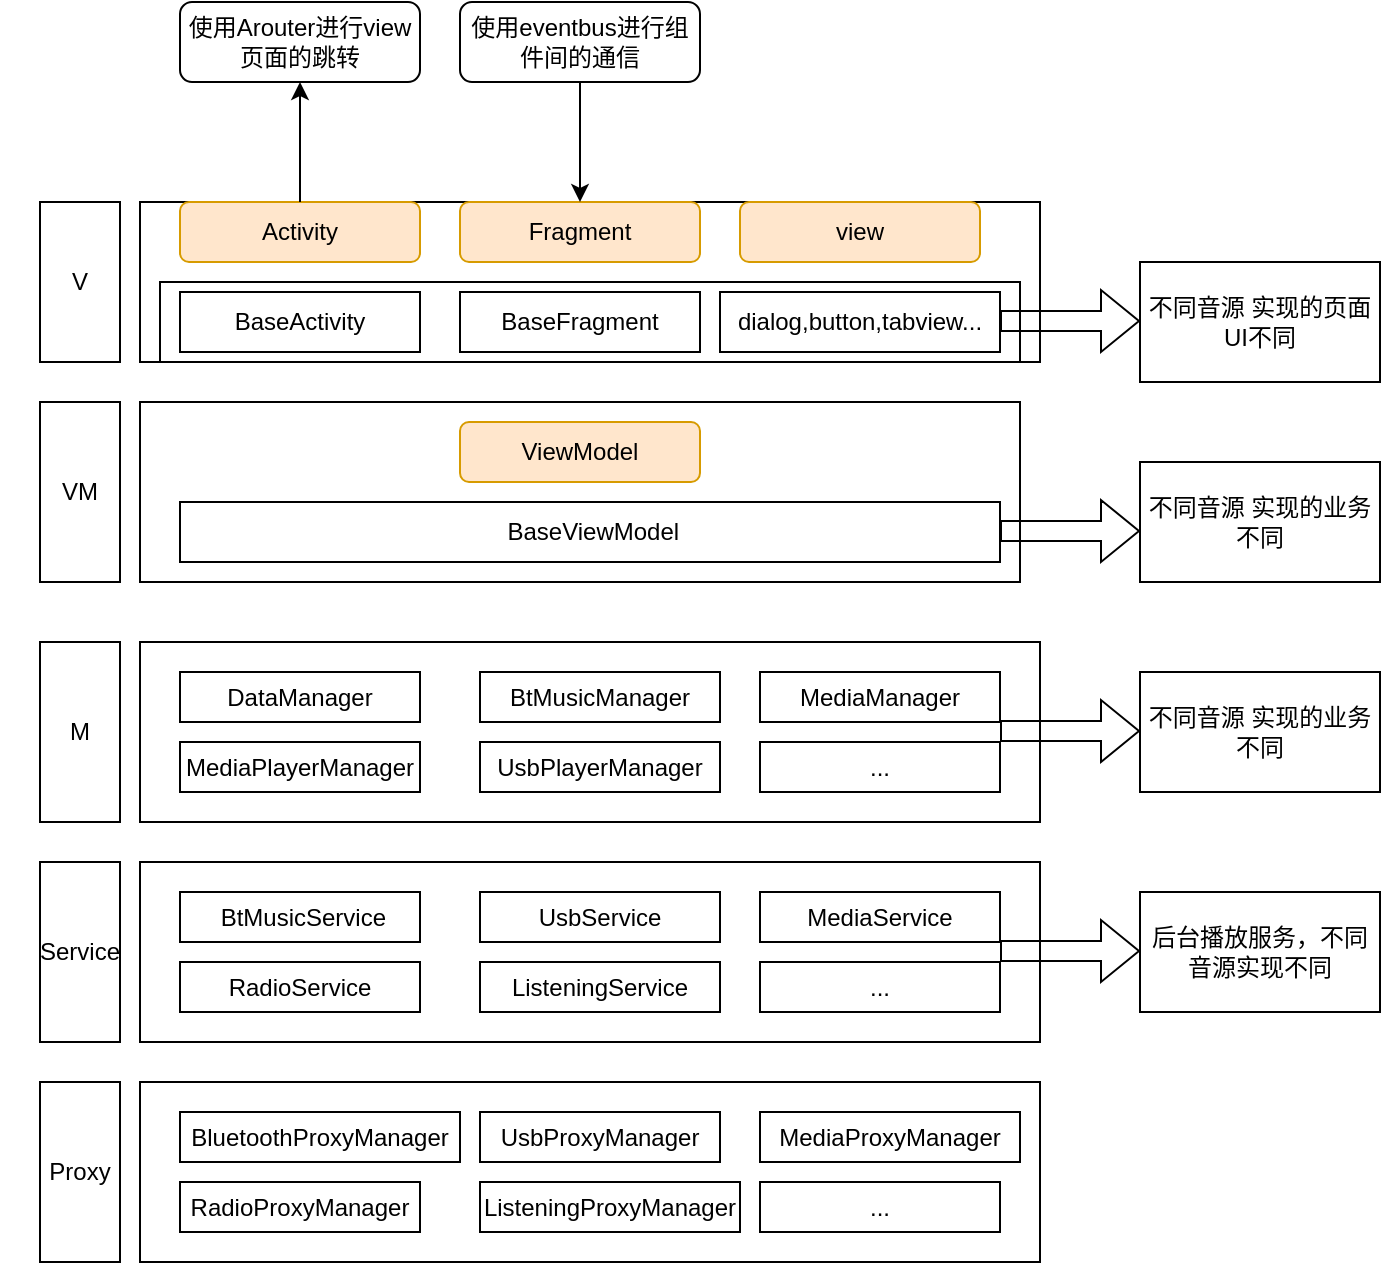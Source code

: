 <mxfile version="26.1.0" pages="3">
  <diagram name="第 1 页" id="N93IsJF5Zmy2jW_utWdf">
    <mxGraphModel dx="794" dy="420" grid="1" gridSize="10" guides="1" tooltips="1" connect="1" arrows="1" fold="1" page="1" pageScale="1" pageWidth="827" pageHeight="1169" math="0" shadow="0">
      <root>
        <mxCell id="0" />
        <mxCell id="1" parent="0" />
        <mxCell id="ej64gbkuY5s0vnHcPtwu-2" value="" style="rounded=0;whiteSpace=wrap;html=1;strokeColor=none;" parent="1" vertex="1">
          <mxGeometry x="290" y="250" width="520" height="330" as="geometry" />
        </mxCell>
        <mxCell id="ej64gbkuY5s0vnHcPtwu-5" value="V" style="rounded=0;whiteSpace=wrap;html=1;" parent="1" vertex="1">
          <mxGeometry x="310" y="260" width="40" height="80" as="geometry" />
        </mxCell>
        <mxCell id="ej64gbkuY5s0vnHcPtwu-6" value="VM" style="rounded=0;whiteSpace=wrap;html=1;" parent="1" vertex="1">
          <mxGeometry x="310" y="360" width="40" height="90" as="geometry" />
        </mxCell>
        <mxCell id="ej64gbkuY5s0vnHcPtwu-7" value="" style="rounded=0;whiteSpace=wrap;html=1;" parent="1" vertex="1">
          <mxGeometry x="360" y="260" width="450" height="80" as="geometry" />
        </mxCell>
        <mxCell id="ej64gbkuY5s0vnHcPtwu-8" value="Activity" style="rounded=1;whiteSpace=wrap;html=1;fillColor=#ffe6cc;strokeColor=#d79b00;" parent="1" vertex="1">
          <mxGeometry x="380" y="260" width="120" height="30" as="geometry" />
        </mxCell>
        <mxCell id="ej64gbkuY5s0vnHcPtwu-10" value="Fragment" style="rounded=1;whiteSpace=wrap;html=1;fillColor=#ffe6cc;strokeColor=#d79b00;" parent="1" vertex="1">
          <mxGeometry x="520" y="260" width="120" height="30" as="geometry" />
        </mxCell>
        <mxCell id="ej64gbkuY5s0vnHcPtwu-11" value="view" style="rounded=1;whiteSpace=wrap;html=1;fillColor=#ffe6cc;strokeColor=#d79b00;" parent="1" vertex="1">
          <mxGeometry x="660" y="260" width="120" height="30" as="geometry" />
        </mxCell>
        <mxCell id="ej64gbkuY5s0vnHcPtwu-12" value="" style="rounded=0;whiteSpace=wrap;html=1;" parent="1" vertex="1">
          <mxGeometry x="370" y="300" width="430" height="40" as="geometry" />
        </mxCell>
        <mxCell id="ej64gbkuY5s0vnHcPtwu-13" value="BaseActivity" style="rounded=0;whiteSpace=wrap;html=1;" parent="1" vertex="1">
          <mxGeometry x="380" y="305" width="120" height="30" as="geometry" />
        </mxCell>
        <mxCell id="ej64gbkuY5s0vnHcPtwu-15" value="BaseFragment" style="rounded=0;whiteSpace=wrap;html=1;" parent="1" vertex="1">
          <mxGeometry x="520" y="305" width="120" height="30" as="geometry" />
        </mxCell>
        <mxCell id="ej64gbkuY5s0vnHcPtwu-16" value="dialog,button,tabview..." style="rounded=0;whiteSpace=wrap;html=1;" parent="1" vertex="1">
          <mxGeometry x="650" y="305" width="140" height="30" as="geometry" />
        </mxCell>
        <mxCell id="ej64gbkuY5s0vnHcPtwu-18" value="" style="shape=flexArrow;endArrow=classic;html=1;rounded=0;" parent="1" edge="1">
          <mxGeometry width="50" height="50" relative="1" as="geometry">
            <mxPoint x="790" y="319.5" as="sourcePoint" />
            <mxPoint x="860" y="319.5" as="targetPoint" />
          </mxGeometry>
        </mxCell>
        <mxCell id="ej64gbkuY5s0vnHcPtwu-19" value="不同音源 实现的页面UI不同" style="rounded=0;whiteSpace=wrap;html=1;" parent="1" vertex="1">
          <mxGeometry x="860" y="290" width="120" height="60" as="geometry" />
        </mxCell>
        <mxCell id="ej64gbkuY5s0vnHcPtwu-20" value="" style="rounded=1;whiteSpace=wrap;html=1;" parent="1" vertex="1">
          <mxGeometry x="370" y="370" width="400" height="40" as="geometry" />
        </mxCell>
        <mxCell id="ej64gbkuY5s0vnHcPtwu-21" value="" style="rounded=0;whiteSpace=wrap;html=1;" parent="1" vertex="1">
          <mxGeometry x="360" y="360" width="440" height="90" as="geometry" />
        </mxCell>
        <mxCell id="ej64gbkuY5s0vnHcPtwu-22" value="ViewModel" style="rounded=1;whiteSpace=wrap;html=1;fillColor=#ffe6cc;strokeColor=#d79b00;" parent="1" vertex="1">
          <mxGeometry x="520" y="370" width="120" height="30" as="geometry" />
        </mxCell>
        <mxCell id="ej64gbkuY5s0vnHcPtwu-23" value="&amp;nbsp;BaseViewModel" style="rounded=0;whiteSpace=wrap;html=1;" parent="1" vertex="1">
          <mxGeometry x="380" y="410" width="410" height="30" as="geometry" />
        </mxCell>
        <mxCell id="ej64gbkuY5s0vnHcPtwu-24" value="" style="shape=flexArrow;endArrow=classic;html=1;rounded=0;" parent="1" edge="1">
          <mxGeometry width="50" height="50" relative="1" as="geometry">
            <mxPoint x="790" y="424.5" as="sourcePoint" />
            <mxPoint x="860" y="424.5" as="targetPoint" />
          </mxGeometry>
        </mxCell>
        <mxCell id="ej64gbkuY5s0vnHcPtwu-25" value="不同音源 实现的业务不同" style="rounded=0;whiteSpace=wrap;html=1;" parent="1" vertex="1">
          <mxGeometry x="860" y="390" width="120" height="60" as="geometry" />
        </mxCell>
        <mxCell id="ej64gbkuY5s0vnHcPtwu-26" value="M" style="rounded=0;whiteSpace=wrap;html=1;" parent="1" vertex="1">
          <mxGeometry x="310" y="480" width="40" height="90" as="geometry" />
        </mxCell>
        <mxCell id="ej64gbkuY5s0vnHcPtwu-27" value="" style="rounded=0;whiteSpace=wrap;html=1;" parent="1" vertex="1">
          <mxGeometry x="360" y="480" width="450" height="90" as="geometry" />
        </mxCell>
        <mxCell id="ej64gbkuY5s0vnHcPtwu-28" value="DataManager" style="rounded=0;whiteSpace=wrap;html=1;" parent="1" vertex="1">
          <mxGeometry x="380" y="495" width="120" height="25" as="geometry" />
        </mxCell>
        <mxCell id="ej64gbkuY5s0vnHcPtwu-29" value="BtMusicManager" style="rounded=0;whiteSpace=wrap;html=1;" parent="1" vertex="1">
          <mxGeometry x="530" y="495" width="120" height="25" as="geometry" />
        </mxCell>
        <mxCell id="ej64gbkuY5s0vnHcPtwu-30" value="MediaManager" style="rounded=0;whiteSpace=wrap;html=1;" parent="1" vertex="1">
          <mxGeometry x="670" y="495" width="120" height="25" as="geometry" />
        </mxCell>
        <mxCell id="ej64gbkuY5s0vnHcPtwu-31" value="MediaPlayerManager" style="rounded=0;whiteSpace=wrap;html=1;" parent="1" vertex="1">
          <mxGeometry x="380" y="530" width="120" height="25" as="geometry" />
        </mxCell>
        <mxCell id="ej64gbkuY5s0vnHcPtwu-32" value="UsbPlayerManager" style="rounded=0;whiteSpace=wrap;html=1;" parent="1" vertex="1">
          <mxGeometry x="530" y="530" width="120" height="25" as="geometry" />
        </mxCell>
        <mxCell id="ej64gbkuY5s0vnHcPtwu-33" value="..." style="rounded=0;whiteSpace=wrap;html=1;" parent="1" vertex="1">
          <mxGeometry x="670" y="530" width="120" height="25" as="geometry" />
        </mxCell>
        <mxCell id="ej64gbkuY5s0vnHcPtwu-34" value="" style="shape=flexArrow;endArrow=classic;html=1;rounded=0;" parent="1" edge="1">
          <mxGeometry width="50" height="50" relative="1" as="geometry">
            <mxPoint x="790" y="524.5" as="sourcePoint" />
            <mxPoint x="860" y="524.5" as="targetPoint" />
          </mxGeometry>
        </mxCell>
        <mxCell id="ej64gbkuY5s0vnHcPtwu-36" value="不同音源 实现的业务不同" style="rounded=0;whiteSpace=wrap;html=1;" parent="1" vertex="1">
          <mxGeometry x="860" y="495" width="120" height="60" as="geometry" />
        </mxCell>
        <mxCell id="ej64gbkuY5s0vnHcPtwu-45" value="使用Arouter进行view页面的跳转" style="rounded=1;whiteSpace=wrap;html=1;" parent="1" vertex="1">
          <mxGeometry x="380" y="160" width="120" height="40" as="geometry" />
        </mxCell>
        <mxCell id="ej64gbkuY5s0vnHcPtwu-49" value="" style="endArrow=classic;html=1;rounded=0;" parent="1" source="ej64gbkuY5s0vnHcPtwu-8" edge="1">
          <mxGeometry width="50" height="50" relative="1" as="geometry">
            <mxPoint x="390" y="250" as="sourcePoint" />
            <mxPoint x="440" y="200" as="targetPoint" />
          </mxGeometry>
        </mxCell>
        <mxCell id="ej64gbkuY5s0vnHcPtwu-53" style="edgeStyle=orthogonalEdgeStyle;rounded=0;orthogonalLoop=1;jettySize=auto;html=1;" parent="1" source="ej64gbkuY5s0vnHcPtwu-51" target="ej64gbkuY5s0vnHcPtwu-10" edge="1">
          <mxGeometry relative="1" as="geometry" />
        </mxCell>
        <mxCell id="ej64gbkuY5s0vnHcPtwu-51" value="使用eventbus进行组件间的通信" style="rounded=1;whiteSpace=wrap;html=1;" parent="1" vertex="1">
          <mxGeometry x="520" y="160" width="120" height="40" as="geometry" />
        </mxCell>
        <mxCell id="dNu1YAPkmJO99sG7hc1J-1" value="Service" style="rounded=0;whiteSpace=wrap;html=1;" vertex="1" parent="1">
          <mxGeometry x="310" y="590" width="40" height="90" as="geometry" />
        </mxCell>
        <mxCell id="dNu1YAPkmJO99sG7hc1J-3" value="Proxy" style="rounded=0;whiteSpace=wrap;html=1;" vertex="1" parent="1">
          <mxGeometry x="310" y="700" width="40" height="90" as="geometry" />
        </mxCell>
        <mxCell id="dNu1YAPkmJO99sG7hc1J-6" value="" style="rounded=0;whiteSpace=wrap;html=1;" vertex="1" parent="1">
          <mxGeometry x="360" y="590" width="450" height="90" as="geometry" />
        </mxCell>
        <mxCell id="dNu1YAPkmJO99sG7hc1J-7" value="&amp;nbsp;BtMusicService" style="rounded=0;whiteSpace=wrap;html=1;" vertex="1" parent="1">
          <mxGeometry x="380" y="605" width="120" height="25" as="geometry" />
        </mxCell>
        <mxCell id="dNu1YAPkmJO99sG7hc1J-8" value="UsbService" style="rounded=0;whiteSpace=wrap;html=1;" vertex="1" parent="1">
          <mxGeometry x="530" y="605" width="120" height="25" as="geometry" />
        </mxCell>
        <mxCell id="dNu1YAPkmJO99sG7hc1J-9" value="MediaService" style="rounded=0;whiteSpace=wrap;html=1;" vertex="1" parent="1">
          <mxGeometry x="670" y="605" width="120" height="25" as="geometry" />
        </mxCell>
        <mxCell id="dNu1YAPkmJO99sG7hc1J-10" value="RadioService" style="rounded=0;whiteSpace=wrap;html=1;" vertex="1" parent="1">
          <mxGeometry x="380" y="640" width="120" height="25" as="geometry" />
        </mxCell>
        <mxCell id="dNu1YAPkmJO99sG7hc1J-11" value="ListeningService" style="rounded=0;whiteSpace=wrap;html=1;" vertex="1" parent="1">
          <mxGeometry x="530" y="640" width="120" height="25" as="geometry" />
        </mxCell>
        <mxCell id="dNu1YAPkmJO99sG7hc1J-12" value="..." style="rounded=0;whiteSpace=wrap;html=1;" vertex="1" parent="1">
          <mxGeometry x="670" y="640" width="120" height="25" as="geometry" />
        </mxCell>
        <mxCell id="dNu1YAPkmJO99sG7hc1J-14" value="" style="rounded=0;whiteSpace=wrap;html=1;" vertex="1" parent="1">
          <mxGeometry x="360" y="700" width="450" height="90" as="geometry" />
        </mxCell>
        <mxCell id="dNu1YAPkmJO99sG7hc1J-15" value="BluetoothProxyManager" style="rounded=0;whiteSpace=wrap;html=1;" vertex="1" parent="1">
          <mxGeometry x="380" y="715" width="140" height="25" as="geometry" />
        </mxCell>
        <mxCell id="dNu1YAPkmJO99sG7hc1J-16" value="UsbProxyManager" style="rounded=0;whiteSpace=wrap;html=1;" vertex="1" parent="1">
          <mxGeometry x="530" y="715" width="120" height="25" as="geometry" />
        </mxCell>
        <mxCell id="dNu1YAPkmJO99sG7hc1J-17" value="MediaProxyManager" style="rounded=0;whiteSpace=wrap;html=1;" vertex="1" parent="1">
          <mxGeometry x="670" y="715" width="130" height="25" as="geometry" />
        </mxCell>
        <mxCell id="dNu1YAPkmJO99sG7hc1J-18" value="RadioProxyManager" style="rounded=0;whiteSpace=wrap;html=1;" vertex="1" parent="1">
          <mxGeometry x="380" y="750" width="120" height="25" as="geometry" />
        </mxCell>
        <mxCell id="dNu1YAPkmJO99sG7hc1J-19" value="ListeningProxyManager" style="rounded=0;whiteSpace=wrap;html=1;" vertex="1" parent="1">
          <mxGeometry x="530" y="750" width="130" height="25" as="geometry" />
        </mxCell>
        <mxCell id="dNu1YAPkmJO99sG7hc1J-20" value="..." style="rounded=0;whiteSpace=wrap;html=1;" vertex="1" parent="1">
          <mxGeometry x="670" y="750" width="120" height="25" as="geometry" />
        </mxCell>
        <mxCell id="dNu1YAPkmJO99sG7hc1J-21" value="" style="shape=flexArrow;endArrow=classic;html=1;rounded=0;" edge="1" parent="1">
          <mxGeometry width="50" height="50" relative="1" as="geometry">
            <mxPoint x="790" y="634.5" as="sourcePoint" />
            <mxPoint x="860" y="634.5" as="targetPoint" />
          </mxGeometry>
        </mxCell>
        <mxCell id="dNu1YAPkmJO99sG7hc1J-22" value="后台播放服务，不同音源实现不同" style="rounded=0;whiteSpace=wrap;html=1;" vertex="1" parent="1">
          <mxGeometry x="860" y="605" width="120" height="60" as="geometry" />
        </mxCell>
      </root>
    </mxGraphModel>
  </diagram>
  <diagram id="IKENzn_-OUZwP4nBiXU3" name="蓝牙音乐">
    <mxGraphModel dx="1621" dy="420" grid="1" gridSize="10" guides="1" tooltips="1" connect="1" arrows="1" fold="1" page="1" pageScale="1" pageWidth="827" pageHeight="1169" math="0" shadow="0">
      <root>
        <mxCell id="0" />
        <mxCell id="1" parent="0" />
        <mxCell id="OybrJO6xA4vzyo7Bxohj-1" value="BluetoothPlayerFragment" style="shape=umlLifeline;perimeter=lifelinePerimeter;whiteSpace=wrap;html=1;container=1;dropTarget=0;collapsible=0;recursiveResize=0;outlineConnect=0;portConstraint=eastwest;newEdgeStyle={&quot;curved&quot;:0,&quot;rounded&quot;:0};labelBackgroundColor=none;fillColor=#F2CC8F;strokeColor=#E07A5F;fontColor=#393C56;" vertex="1" parent="1">
          <mxGeometry x="-290" y="150" width="150" height="1110" as="geometry" />
        </mxCell>
        <mxCell id="OybrJO6xA4vzyo7Bxohj-2" value="BluetoothPlayerViewModel" style="shape=umlLifeline;perimeter=lifelinePerimeter;whiteSpace=wrap;html=1;container=1;dropTarget=0;collapsible=0;recursiveResize=0;outlineConnect=0;portConstraint=eastwest;newEdgeStyle={&quot;curved&quot;:0,&quot;rounded&quot;:0};labelBackgroundColor=none;fillColor=#F2CC8F;strokeColor=#E07A5F;fontColor=#393C56;" vertex="1" parent="1">
          <mxGeometry x="-60" y="150" width="150" height="1110" as="geometry" />
        </mxCell>
        <mxCell id="OybrJO6xA4vzyo7Bxohj-4" value="BtMusicHelper" style="shape=umlLifeline;perimeter=lifelinePerimeter;whiteSpace=wrap;html=1;container=1;dropTarget=0;collapsible=0;recursiveResize=0;outlineConnect=0;portConstraint=eastwest;newEdgeStyle={&quot;curved&quot;:0,&quot;rounded&quot;:0};labelBackgroundColor=none;fillColor=#F2CC8F;strokeColor=#E07A5F;fontColor=#393C56;" vertex="1" parent="1">
          <mxGeometry x="650" y="150" width="150" height="1100" as="geometry" />
        </mxCell>
        <mxCell id="OybrJO6xA4vzyo7Bxohj-5" value="BlueToothService" style="shape=umlLifeline;perimeter=lifelinePerimeter;whiteSpace=wrap;html=1;container=1;dropTarget=0;collapsible=0;recursiveResize=0;outlineConnect=0;portConstraint=eastwest;newEdgeStyle={&quot;curved&quot;:0,&quot;rounded&quot;:0};labelBackgroundColor=none;fillColor=#F2CC8F;strokeColor=#E07A5F;fontColor=#393C56;" vertex="1" parent="1">
          <mxGeometry x="920" y="150" width="150" height="1100" as="geometry" />
        </mxCell>
        <mxCell id="kdBa5IftCGlORqTTI2eZ-11" style="edgeStyle=orthogonalEdgeStyle;rounded=0;orthogonalLoop=1;jettySize=auto;html=1;strokeColor=#E07A5F;fontColor=#393C56;fillColor=#F2CC8F;" edge="1" parent="1" source="kdBa5IftCGlORqTTI2eZ-1" target="OybrJO6xA4vzyo7Bxohj-5">
          <mxGeometry relative="1" as="geometry">
            <Array as="points">
              <mxPoint x="930" y="280" />
              <mxPoint x="930" y="280" />
            </Array>
          </mxGeometry>
        </mxCell>
        <mxCell id="kdBa5IftCGlORqTTI2eZ-12" value="监听蓝牙连接状态" style="edgeLabel;html=1;align=center;verticalAlign=middle;resizable=0;points=[];strokeColor=#E07A5F;fontColor=#393C56;fillColor=#F2CC8F;" vertex="1" connectable="0" parent="kdBa5IftCGlORqTTI2eZ-11">
          <mxGeometry x="-0.159" relative="1" as="geometry">
            <mxPoint as="offset" />
          </mxGeometry>
        </mxCell>
        <mxCell id="kdBa5IftCGlORqTTI2eZ-1" value="BluetoothAdapter" style="rounded=0;whiteSpace=wrap;html=1;align=center;labelBackgroundColor=none;fillColor=#d5e8d4;strokeColor=#82b366;textDirection=vertical-lr;" vertex="1" parent="1">
          <mxGeometry x="710" y="220" width="30" height="120" as="geometry" />
        </mxCell>
        <mxCell id="kdBa5IftCGlORqTTI2eZ-13" value="BluetoothA2dpSink" style="rounded=0;whiteSpace=wrap;html=1;align=center;labelBackgroundColor=none;fillColor=#d5e8d4;strokeColor=#82b366;textDirection=vertical-lr;" vertex="1" parent="1">
          <mxGeometry x="710" y="390" width="30" height="120" as="geometry" />
        </mxCell>
        <mxCell id="kdBa5IftCGlORqTTI2eZ-17" style="edgeStyle=orthogonalEdgeStyle;rounded=0;orthogonalLoop=1;jettySize=auto;html=1;strokeColor=#E07A5F;fontColor=#393C56;fillColor=#F2CC8F;" edge="1" parent="1">
          <mxGeometry relative="1" as="geometry">
            <mxPoint x="740" y="449.5" as="sourcePoint" />
            <mxPoint x="995" y="449.5" as="targetPoint" />
            <Array as="points">
              <mxPoint x="930" y="449.5" />
              <mxPoint x="930" y="449.5" />
            </Array>
          </mxGeometry>
        </mxCell>
        <mxCell id="kdBa5IftCGlORqTTI2eZ-18" value="监听A2DP设备状态" style="edgeLabel;html=1;align=center;verticalAlign=middle;resizable=0;points=[];strokeColor=#E07A5F;fontColor=#393C56;fillColor=#F2CC8F;" vertex="1" connectable="0" parent="kdBa5IftCGlORqTTI2eZ-17">
          <mxGeometry x="-0.159" relative="1" as="geometry">
            <mxPoint as="offset" />
          </mxGeometry>
        </mxCell>
        <mxCell id="kdBa5IftCGlORqTTI2eZ-19" value="MediaBrowserCompat" style="rounded=0;whiteSpace=wrap;html=1;align=center;labelBackgroundColor=none;fillColor=#d5e8d4;strokeColor=#82b366;textDirection=vertical-lr;" vertex="1" parent="1">
          <mxGeometry x="710" y="690" width="30" height="130" as="geometry" />
        </mxCell>
        <mxCell id="kdBa5IftCGlORqTTI2eZ-21" style="edgeStyle=orthogonalEdgeStyle;rounded=0;orthogonalLoop=1;jettySize=auto;html=1;strokeColor=#E07A5F;fontColor=#393C56;fillColor=#F2CC8F;" edge="1" parent="1">
          <mxGeometry relative="1" as="geometry">
            <mxPoint x="740" y="780" as="sourcePoint" />
            <mxPoint x="995" y="780" as="targetPoint" />
            <Array as="points">
              <mxPoint x="930" y="780" />
              <mxPoint x="930" y="780" />
            </Array>
          </mxGeometry>
        </mxCell>
        <mxCell id="kdBa5IftCGlORqTTI2eZ-22" value="绑定蓝牙Browser服务" style="edgeLabel;html=1;align=center;verticalAlign=middle;resizable=0;points=[];strokeColor=#E07A5F;fontColor=#393C56;fillColor=#F2CC8F;" vertex="1" connectable="0" parent="kdBa5IftCGlORqTTI2eZ-21">
          <mxGeometry x="-0.159" relative="1" as="geometry">
            <mxPoint as="offset" />
          </mxGeometry>
        </mxCell>
        <mxCell id="kdBa5IftCGlORqTTI2eZ-24" value="" style="endArrow=classic;html=1;rounded=0;strokeColor=#E07A5F;fontColor=#393C56;fillColor=#F2CC8F;entryX=1;entryY=0.133;entryDx=0;entryDy=0;entryPerimeter=0;" edge="1" parent="1" source="OybrJO6xA4vzyo7Bxohj-5" target="kdBa5IftCGlORqTTI2eZ-13">
          <mxGeometry width="50" height="50" relative="1" as="geometry">
            <mxPoint x="870" y="530" as="sourcePoint" />
            <mxPoint x="920" y="480" as="targetPoint" />
          </mxGeometry>
        </mxCell>
        <mxCell id="kdBa5IftCGlORqTTI2eZ-25" value="蓝牙连接成功" style="edgeLabel;html=1;align=center;verticalAlign=middle;resizable=0;points=[];strokeColor=#E07A5F;fontColor=#393C56;fillColor=#F2CC8F;" vertex="1" connectable="0" parent="kdBa5IftCGlORqTTI2eZ-24">
          <mxGeometry x="0.057" y="1" relative="1" as="geometry">
            <mxPoint x="1" as="offset" />
          </mxGeometry>
        </mxCell>
        <mxCell id="kdBa5IftCGlORqTTI2eZ-26" value="" style="endArrow=classic;html=1;rounded=0;strokeColor=#E07A5F;fontColor=#393C56;fillColor=#F2CC8F;entryX=1;entryY=0.133;entryDx=0;entryDy=0;entryPerimeter=0;" edge="1" parent="1">
          <mxGeometry width="50" height="50" relative="1" as="geometry">
            <mxPoint x="995" y="740" as="sourcePoint" />
            <mxPoint x="740" y="740" as="targetPoint" />
          </mxGeometry>
        </mxCell>
        <mxCell id="kdBa5IftCGlORqTTI2eZ-27" value="A2dp连接成功" style="edgeLabel;html=1;align=center;verticalAlign=middle;resizable=0;points=[];strokeColor=#E07A5F;fontColor=#393C56;fillColor=#F2CC8F;" vertex="1" connectable="0" parent="kdBa5IftCGlORqTTI2eZ-26">
          <mxGeometry x="0.057" y="1" relative="1" as="geometry">
            <mxPoint x="1" as="offset" />
          </mxGeometry>
        </mxCell>
        <mxCell id="kdBa5IftCGlORqTTI2eZ-65" value="" style="edgeStyle=orthogonalEdgeStyle;rounded=0;orthogonalLoop=1;jettySize=auto;html=1;strokeColor=#E07A5F;fontColor=#393C56;fillColor=#F2CC8F;" edge="1" parent="1" source="kdBa5IftCGlORqTTI2eZ-30" target="kdBa5IftCGlORqTTI2eZ-35">
          <mxGeometry relative="1" as="geometry" />
        </mxCell>
        <mxCell id="kdBa5IftCGlORqTTI2eZ-66" value="注册媒体回调" style="edgeLabel;html=1;align=center;verticalAlign=middle;resizable=0;points=[];strokeColor=#E07A5F;fontColor=#393C56;fillColor=#F2CC8F;" vertex="1" connectable="0" parent="kdBa5IftCGlORqTTI2eZ-65">
          <mxGeometry x="-0.371" y="1" relative="1" as="geometry">
            <mxPoint as="offset" />
          </mxGeometry>
        </mxCell>
        <mxCell id="kdBa5IftCGlORqTTI2eZ-30" value="MediaControllerCompat" style="rounded=0;whiteSpace=wrap;html=1;align=center;labelBackgroundColor=none;fillColor=#d5e8d4;strokeColor=#82b366;textDirection=vertical-lr;" vertex="1" parent="1">
          <mxGeometry x="710" y="860" width="30" height="140" as="geometry" />
        </mxCell>
        <mxCell id="kdBa5IftCGlORqTTI2eZ-31" value="" style="endArrow=classic;html=1;rounded=0;strokeColor=#E07A5F;fontColor=#393C56;fillColor=#F2CC8F;entryX=1;entryY=0.133;entryDx=0;entryDy=0;entryPerimeter=0;" edge="1" parent="1">
          <mxGeometry width="50" height="50" relative="1" as="geometry">
            <mxPoint x="995" y="900" as="sourcePoint" />
            <mxPoint x="740" y="900" as="targetPoint" />
          </mxGeometry>
        </mxCell>
        <mxCell id="kdBa5IftCGlORqTTI2eZ-32" value="Mediabrowser连接成功" style="edgeLabel;html=1;align=center;verticalAlign=middle;resizable=0;points=[];strokeColor=#E07A5F;fontColor=#393C56;fillColor=#F2CC8F;" vertex="1" connectable="0" parent="kdBa5IftCGlORqTTI2eZ-31">
          <mxGeometry x="0.057" y="1" relative="1" as="geometry">
            <mxPoint x="1" as="offset" />
          </mxGeometry>
        </mxCell>
        <mxCell id="kdBa5IftCGlORqTTI2eZ-33" value="" style="endArrow=classic;html=1;rounded=0;strokeColor=#E07A5F;fontColor=#393C56;fillColor=#F2CC8F;exitX=1;exitY=0.5;exitDx=0;exitDy=0;" edge="1" parent="1" source="kdBa5IftCGlORqTTI2eZ-30" target="OybrJO6xA4vzyo7Bxohj-5">
          <mxGeometry width="50" height="50" relative="1" as="geometry">
            <mxPoint x="740" y="820" as="sourcePoint" />
            <mxPoint x="790" y="770" as="targetPoint" />
            <Array as="points">
              <mxPoint x="940" y="930" />
              <mxPoint x="980" y="930" />
            </Array>
          </mxGeometry>
        </mxCell>
        <mxCell id="kdBa5IftCGlORqTTI2eZ-34" value="媒体播控（play,pause,next,previous）" style="edgeLabel;html=1;align=center;verticalAlign=middle;resizable=0;points=[];strokeColor=#E07A5F;fontColor=#393C56;fillColor=#F2CC8F;" vertex="1" connectable="0" parent="kdBa5IftCGlORqTTI2eZ-33">
          <mxGeometry x="-0.238" y="-1" relative="1" as="geometry">
            <mxPoint x="23" as="offset" />
          </mxGeometry>
        </mxCell>
        <mxCell id="kdBa5IftCGlORqTTI2eZ-35" value="MediaControllerCallback" style="rounded=0;whiteSpace=wrap;html=1;align=center;labelBackgroundColor=none;fillColor=#d5e8d4;strokeColor=#82b366;textDirection=vertical-lr;" vertex="1" parent="1">
          <mxGeometry x="710" y="1070" width="30" height="140" as="geometry" />
        </mxCell>
        <mxCell id="kdBa5IftCGlORqTTI2eZ-42" value="" style="endArrow=classic;html=1;rounded=0;strokeColor=#E07A5F;fontColor=#393C56;fillColor=#F2CC8F;entryX=1;entryY=0.133;entryDx=0;entryDy=0;entryPerimeter=0;" edge="1" parent="1">
          <mxGeometry width="50" height="50" relative="1" as="geometry">
            <mxPoint x="995" y="1160" as="sourcePoint" />
            <mxPoint x="740" y="1160" as="targetPoint" />
          </mxGeometry>
        </mxCell>
        <mxCell id="kdBa5IftCGlORqTTI2eZ-43" value="onPlaybackStateChanged" style="edgeLabel;html=1;align=center;verticalAlign=middle;resizable=0;points=[];strokeColor=#E07A5F;fontColor=#393C56;fillColor=#F2CC8F;" vertex="1" connectable="0" parent="kdBa5IftCGlORqTTI2eZ-42">
          <mxGeometry x="0.057" y="1" relative="1" as="geometry">
            <mxPoint x="1" as="offset" />
          </mxGeometry>
        </mxCell>
        <mxCell id="kdBa5IftCGlORqTTI2eZ-44" value="" style="endArrow=classic;html=1;rounded=0;strokeColor=#E07A5F;fontColor=#393C56;fillColor=#F2CC8F;entryX=1;entryY=0.133;entryDx=0;entryDy=0;entryPerimeter=0;" edge="1" parent="1">
          <mxGeometry width="50" height="50" relative="1" as="geometry">
            <mxPoint x="995" y="1110" as="sourcePoint" />
            <mxPoint x="740" y="1110" as="targetPoint" />
          </mxGeometry>
        </mxCell>
        <mxCell id="kdBa5IftCGlORqTTI2eZ-45" value="onMetadataChanged" style="edgeLabel;html=1;align=center;verticalAlign=middle;resizable=0;points=[];strokeColor=#E07A5F;fontColor=#393C56;fillColor=#F2CC8F;" vertex="1" connectable="0" parent="kdBa5IftCGlORqTTI2eZ-44">
          <mxGeometry x="0.057" y="1" relative="1" as="geometry">
            <mxPoint x="1" as="offset" />
          </mxGeometry>
        </mxCell>
        <mxCell id="kdBa5IftCGlORqTTI2eZ-54" style="edgeStyle=orthogonalEdgeStyle;rounded=0;orthogonalLoop=1;jettySize=auto;html=1;strokeColor=#E07A5F;fontColor=#393C56;fillColor=#F2CC8F;" edge="1" parent="1" target="OybrJO6xA4vzyo7Bxohj-5">
          <mxGeometry relative="1" as="geometry">
            <mxPoint x="720" y="520" as="sourcePoint" />
            <mxPoint x="975" y="540" as="targetPoint" />
            <Array as="points">
              <mxPoint x="720" y="520" />
            </Array>
          </mxGeometry>
        </mxCell>
        <mxCell id="kdBa5IftCGlORqTTI2eZ-55" value="注册广播监听A2dp和蓝牙开关状态" style="edgeLabel;html=1;align=center;verticalAlign=middle;resizable=0;points=[];strokeColor=#E07A5F;fontColor=#393C56;fillColor=#F2CC8F;" vertex="1" connectable="0" parent="kdBa5IftCGlORqTTI2eZ-54">
          <mxGeometry x="-0.159" relative="1" as="geometry">
            <mxPoint x="25" as="offset" />
          </mxGeometry>
        </mxCell>
        <mxCell id="kdBa5IftCGlORqTTI2eZ-56" value="BtMusicManager" style="shape=umlLifeline;perimeter=lifelinePerimeter;whiteSpace=wrap;html=1;container=1;dropTarget=0;collapsible=0;recursiveResize=0;outlineConnect=0;portConstraint=eastwest;newEdgeStyle={&quot;curved&quot;:0,&quot;rounded&quot;:0};labelBackgroundColor=none;fillColor=#F2CC8F;strokeColor=#E07A5F;fontColor=#393C56;" vertex="1" parent="1">
          <mxGeometry x="160" y="150" width="150" height="1110" as="geometry" />
        </mxCell>
        <mxCell id="kdBa5IftCGlORqTTI2eZ-57" value="BtMusicService" style="shape=umlLifeline;perimeter=lifelinePerimeter;whiteSpace=wrap;html=1;container=1;dropTarget=0;collapsible=0;recursiveResize=0;outlineConnect=0;portConstraint=eastwest;newEdgeStyle={&quot;curved&quot;:0,&quot;rounded&quot;:0};labelBackgroundColor=none;fillColor=#F2CC8F;strokeColor=#E07A5F;fontColor=#393C56;" vertex="1" parent="1">
          <mxGeometry x="380" y="150" width="150" height="1110" as="geometry" />
        </mxCell>
        <mxCell id="kdBa5IftCGlORqTTI2eZ-67" value="OnBtMusicListener" style="rounded=0;whiteSpace=wrap;html=1;align=center;labelBackgroundColor=none;fillColor=#d5e8d4;strokeColor=#82b366;textDirection=vertical-lr;" vertex="1" parent="1">
          <mxGeometry x="710" y="540" width="30" height="120" as="geometry" />
        </mxCell>
        <mxCell id="kdBa5IftCGlORqTTI2eZ-72" style="edgeStyle=orthogonalEdgeStyle;rounded=0;orthogonalLoop=1;jettySize=auto;html=1;strokeColor=#E07A5F;fontColor=#393C56;fillColor=#F2CC8F;" edge="1" parent="1">
          <mxGeometry relative="1" as="geometry">
            <mxPoint x="470" y="550" as="sourcePoint" />
            <mxPoint x="710" y="550" as="targetPoint" />
          </mxGeometry>
        </mxCell>
        <mxCell id="kdBa5IftCGlORqTTI2eZ-73" value="注册listener接口" style="edgeLabel;html=1;align=center;verticalAlign=middle;resizable=0;points=[];strokeColor=#E07A5F;fontColor=#393C56;fillColor=#F2CC8F;" vertex="1" connectable="0" parent="kdBa5IftCGlORqTTI2eZ-72">
          <mxGeometry x="0.181" y="-3" relative="1" as="geometry">
            <mxPoint x="-32" y="-3" as="offset" />
          </mxGeometry>
        </mxCell>
        <mxCell id="kdBa5IftCGlORqTTI2eZ-86" style="edgeStyle=orthogonalEdgeStyle;rounded=0;orthogonalLoop=1;jettySize=auto;html=1;entryX=0;entryY=0.25;entryDx=0;entryDy=0;strokeColor=#E07A5F;fontColor=#393C56;fillColor=#F2CC8F;" edge="1" parent="1" source="kdBa5IftCGlORqTTI2eZ-71" target="kdBa5IftCGlORqTTI2eZ-30">
          <mxGeometry relative="1" as="geometry">
            <Array as="points">
              <mxPoint x="530" y="895" />
              <mxPoint x="530" y="895" />
            </Array>
          </mxGeometry>
        </mxCell>
        <mxCell id="kdBa5IftCGlORqTTI2eZ-87" value="play,pause,next,previous" style="edgeLabel;html=1;align=center;verticalAlign=middle;resizable=0;points=[];strokeColor=#E07A5F;fontColor=#393C56;fillColor=#F2CC8F;" vertex="1" connectable="0" parent="kdBa5IftCGlORqTTI2eZ-86">
          <mxGeometry x="-0.142" y="-2" relative="1" as="geometry">
            <mxPoint as="offset" />
          </mxGeometry>
        </mxCell>
        <mxCell id="kdBa5IftCGlORqTTI2eZ-71" value="BluetoothRemote" style="rounded=0;whiteSpace=wrap;html=1;align=center;labelBackgroundColor=none;fillColor=#d5e8d4;strokeColor=#82b366;textDirection=vertical-lr;" vertex="1" parent="1">
          <mxGeometry x="440" y="540" width="30" height="460" as="geometry" />
        </mxCell>
        <mxCell id="kdBa5IftCGlORqTTI2eZ-74" value="" style="endArrow=classic;html=1;rounded=0;strokeColor=#E07A5F;fontColor=#393C56;fillColor=#F2CC8F;entryX=1;entryY=0.133;entryDx=0;entryDy=0;entryPerimeter=0;exitX=0;exitY=0.25;exitDx=0;exitDy=0;" edge="1" parent="1" source="kdBa5IftCGlORqTTI2eZ-67">
          <mxGeometry width="50" height="50" relative="1" as="geometry">
            <mxPoint x="700" y="570" as="sourcePoint" />
            <mxPoint x="470" y="570" as="targetPoint" />
          </mxGeometry>
        </mxCell>
        <mxCell id="kdBa5IftCGlORqTTI2eZ-75" value="onBluetoothStateChanged" style="edgeLabel;html=1;align=center;verticalAlign=middle;resizable=0;points=[];strokeColor=#E07A5F;fontColor=#393C56;fillColor=#F2CC8F;" vertex="1" connectable="0" parent="kdBa5IftCGlORqTTI2eZ-74">
          <mxGeometry x="0.057" y="1" relative="1" as="geometry">
            <mxPoint x="1" as="offset" />
          </mxGeometry>
        </mxCell>
        <mxCell id="kdBa5IftCGlORqTTI2eZ-77" value="" style="endArrow=classic;html=1;rounded=0;strokeColor=#E07A5F;fontColor=#393C56;fillColor=#F2CC8F;entryX=1;entryY=0.133;entryDx=0;entryDy=0;entryPerimeter=0;exitX=0;exitY=0.25;exitDx=0;exitDy=0;" edge="1" parent="1">
          <mxGeometry width="50" height="50" relative="1" as="geometry">
            <mxPoint x="710" y="590" as="sourcePoint" />
            <mxPoint x="470" y="590" as="targetPoint" />
          </mxGeometry>
        </mxCell>
        <mxCell id="kdBa5IftCGlORqTTI2eZ-78" value="onBluetoothDevicesChanged" style="edgeLabel;html=1;align=center;verticalAlign=middle;resizable=0;points=[];strokeColor=#E07A5F;fontColor=#393C56;fillColor=#F2CC8F;" vertex="1" connectable="0" parent="kdBa5IftCGlORqTTI2eZ-77">
          <mxGeometry x="0.057" y="1" relative="1" as="geometry">
            <mxPoint x="1" as="offset" />
          </mxGeometry>
        </mxCell>
        <mxCell id="kdBa5IftCGlORqTTI2eZ-79" value="" style="endArrow=classic;html=1;rounded=0;strokeColor=#E07A5F;fontColor=#393C56;fillColor=#F2CC8F;entryX=1;entryY=0.133;entryDx=0;entryDy=0;entryPerimeter=0;exitX=0;exitY=0.25;exitDx=0;exitDy=0;" edge="1" parent="1">
          <mxGeometry width="50" height="50" relative="1" as="geometry">
            <mxPoint x="710" y="610" as="sourcePoint" />
            <mxPoint x="470" y="610" as="targetPoint" />
          </mxGeometry>
        </mxCell>
        <mxCell id="kdBa5IftCGlORqTTI2eZ-80" value="onBtMusicBeanChanged" style="edgeLabel;html=1;align=center;verticalAlign=middle;resizable=0;points=[];strokeColor=#E07A5F;fontColor=#393C56;fillColor=#F2CC8F;" vertex="1" connectable="0" parent="kdBa5IftCGlORqTTI2eZ-79">
          <mxGeometry x="0.057" y="1" relative="1" as="geometry">
            <mxPoint x="1" as="offset" />
          </mxGeometry>
        </mxCell>
        <mxCell id="kdBa5IftCGlORqTTI2eZ-81" value="" style="endArrow=classic;html=1;rounded=0;strokeColor=#E07A5F;fontColor=#393C56;fillColor=#F2CC8F;entryX=1;entryY=0.133;entryDx=0;entryDy=0;entryPerimeter=0;exitX=0;exitY=0.25;exitDx=0;exitDy=0;" edge="1" parent="1">
          <mxGeometry width="50" height="50" relative="1" as="geometry">
            <mxPoint x="710" y="630" as="sourcePoint" />
            <mxPoint x="470" y="630" as="targetPoint" />
          </mxGeometry>
        </mxCell>
        <mxCell id="kdBa5IftCGlORqTTI2eZ-82" value="onBtMusicPlayStateChanged" style="edgeLabel;html=1;align=center;verticalAlign=middle;resizable=0;points=[];strokeColor=#E07A5F;fontColor=#393C56;fillColor=#F2CC8F;" vertex="1" connectable="0" parent="kdBa5IftCGlORqTTI2eZ-81">
          <mxGeometry x="0.057" y="1" relative="1" as="geometry">
            <mxPoint x="1" as="offset" />
          </mxGeometry>
        </mxCell>
        <mxCell id="kdBa5IftCGlORqTTI2eZ-83" value="" style="endArrow=classic;html=1;rounded=0;strokeColor=#E07A5F;fontColor=#393C56;fillColor=#F2CC8F;entryX=1;entryY=0.133;entryDx=0;entryDy=0;entryPerimeter=0;exitX=0;exitY=0.25;exitDx=0;exitDy=0;" edge="1" parent="1">
          <mxGeometry width="50" height="50" relative="1" as="geometry">
            <mxPoint x="710" y="650" as="sourcePoint" />
            <mxPoint x="470" y="650" as="targetPoint" />
          </mxGeometry>
        </mxCell>
        <mxCell id="kdBa5IftCGlORqTTI2eZ-84" value="onBtMusicPositionChanged" style="edgeLabel;html=1;align=center;verticalAlign=middle;resizable=0;points=[];strokeColor=#E07A5F;fontColor=#393C56;fillColor=#F2CC8F;" vertex="1" connectable="0" parent="kdBa5IftCGlORqTTI2eZ-83">
          <mxGeometry x="0.057" y="1" relative="1" as="geometry">
            <mxPoint x="1" as="offset" />
          </mxGeometry>
        </mxCell>
        <mxCell id="kdBa5IftCGlORqTTI2eZ-88" value="" style="endArrow=classic;html=1;rounded=0;strokeColor=#E07A5F;fontColor=#393C56;fillColor=#F2CC8F;" edge="1" parent="1" target="kdBa5IftCGlORqTTI2eZ-57">
          <mxGeometry width="50" height="50" relative="1" as="geometry">
            <mxPoint x="240" y="330" as="sourcePoint" />
            <mxPoint x="180" y="280" as="targetPoint" />
          </mxGeometry>
        </mxCell>
        <mxCell id="kdBa5IftCGlORqTTI2eZ-89" value="bindService" style="edgeLabel;html=1;align=center;verticalAlign=middle;resizable=0;points=[];strokeColor=#E07A5F;fontColor=#393C56;fillColor=#F2CC8F;" vertex="1" connectable="0" parent="kdBa5IftCGlORqTTI2eZ-88">
          <mxGeometry x="-0.046" relative="1" as="geometry">
            <mxPoint as="offset" />
          </mxGeometry>
        </mxCell>
        <mxCell id="kdBa5IftCGlORqTTI2eZ-90" value="OnBtMusicListener" style="rounded=0;whiteSpace=wrap;html=1;align=center;labelBackgroundColor=none;fillColor=#d5e8d4;strokeColor=#82b366;textDirection=vertical-lr;" vertex="1" parent="1">
          <mxGeometry x="220" y="350" width="30" height="590" as="geometry" />
        </mxCell>
        <mxCell id="kdBa5IftCGlORqTTI2eZ-103" style="edgeStyle=orthogonalEdgeStyle;rounded=0;orthogonalLoop=1;jettySize=auto;html=1;strokeColor=#E07A5F;fontColor=#393C56;fillColor=#F2CC8F;" edge="1" parent="1">
          <mxGeometry relative="1" as="geometry">
            <mxPoint x="20" y="389.5" as="sourcePoint" />
            <mxPoint x="220" y="389" as="targetPoint" />
          </mxGeometry>
        </mxCell>
        <mxCell id="kdBa5IftCGlORqTTI2eZ-104" value="注册listener接口" style="edgeLabel;html=1;align=center;verticalAlign=middle;resizable=0;points=[];strokeColor=#E07A5F;fontColor=#393C56;fillColor=#F2CC8F;" vertex="1" connectable="0" parent="kdBa5IftCGlORqTTI2eZ-103">
          <mxGeometry x="0.181" y="-3" relative="1" as="geometry">
            <mxPoint x="-32" y="-3" as="offset" />
          </mxGeometry>
        </mxCell>
        <mxCell id="kdBa5IftCGlORqTTI2eZ-105" value="" style="endArrow=classic;html=1;rounded=0;strokeColor=#E07A5F;fontColor=#393C56;fillColor=#F2CC8F;exitX=0;exitY=0.25;exitDx=0;exitDy=0;entryX=1.056;entryY=0.156;entryDx=0;entryDy=0;entryPerimeter=0;" edge="1" parent="1" target="kdBa5IftCGlORqTTI2eZ-121">
          <mxGeometry width="50" height="50" relative="1" as="geometry">
            <mxPoint x="220" y="490" as="sourcePoint" />
            <mxPoint x="20" y="490.5" as="targetPoint" />
          </mxGeometry>
        </mxCell>
        <mxCell id="kdBa5IftCGlORqTTI2eZ-106" value="onBluetoothStateChanged" style="edgeLabel;html=1;align=center;verticalAlign=middle;resizable=0;points=[];strokeColor=#E07A5F;fontColor=#393C56;fillColor=#F2CC8F;" vertex="1" connectable="0" parent="kdBa5IftCGlORqTTI2eZ-105">
          <mxGeometry x="0.057" y="1" relative="1" as="geometry">
            <mxPoint x="1" as="offset" />
          </mxGeometry>
        </mxCell>
        <mxCell id="kdBa5IftCGlORqTTI2eZ-107" value="" style="endArrow=classic;html=1;rounded=0;strokeColor=#E07A5F;fontColor=#393C56;fillColor=#F2CC8F;exitX=0;exitY=0.25;exitDx=0;exitDy=0;entryX=1.078;entryY=0.603;entryDx=0;entryDy=0;entryPerimeter=0;" edge="1" parent="1">
          <mxGeometry width="50" height="50" relative="1" as="geometry">
            <mxPoint x="220" y="532.87" as="sourcePoint" />
            <mxPoint x="32.34" y="530" as="targetPoint" />
          </mxGeometry>
        </mxCell>
        <mxCell id="kdBa5IftCGlORqTTI2eZ-108" value="onBluetoothDevicesChanged" style="edgeLabel;html=1;align=center;verticalAlign=middle;resizable=0;points=[];strokeColor=#E07A5F;fontColor=#393C56;fillColor=#F2CC8F;" vertex="1" connectable="0" parent="kdBa5IftCGlORqTTI2eZ-107">
          <mxGeometry x="0.057" y="1" relative="1" as="geometry">
            <mxPoint x="1" as="offset" />
          </mxGeometry>
        </mxCell>
        <mxCell id="kdBa5IftCGlORqTTI2eZ-109" value="" style="endArrow=classic;html=1;rounded=0;strokeColor=#E07A5F;fontColor=#393C56;fillColor=#F2CC8F;exitX=0;exitY=0.25;exitDx=0;exitDy=0;entryX=0.989;entryY=0.537;entryDx=0;entryDy=0;entryPerimeter=0;" edge="1" parent="1" target="kdBa5IftCGlORqTTI2eZ-121">
          <mxGeometry width="50" height="50" relative="1" as="geometry">
            <mxPoint x="220" y="570" as="sourcePoint" />
            <mxPoint x="40" y="572" as="targetPoint" />
          </mxGeometry>
        </mxCell>
        <mxCell id="kdBa5IftCGlORqTTI2eZ-110" value="onBtMusicBeanChanged" style="edgeLabel;html=1;align=center;verticalAlign=middle;resizable=0;points=[];strokeColor=#E07A5F;fontColor=#393C56;fillColor=#F2CC8F;" vertex="1" connectable="0" parent="kdBa5IftCGlORqTTI2eZ-109">
          <mxGeometry x="0.057" y="1" relative="1" as="geometry">
            <mxPoint x="1" as="offset" />
          </mxGeometry>
        </mxCell>
        <mxCell id="kdBa5IftCGlORqTTI2eZ-111" value="" style="endArrow=classic;html=1;rounded=0;strokeColor=#E07A5F;fontColor=#393C56;fillColor=#F2CC8F;exitX=0.011;exitY=0.433;exitDx=0;exitDy=0;entryX=0.944;entryY=0.686;entryDx=0;entryDy=0;entryPerimeter=0;exitPerimeter=0;" edge="1" parent="1" source="kdBa5IftCGlORqTTI2eZ-90" target="kdBa5IftCGlORqTTI2eZ-121">
          <mxGeometry width="50" height="50" relative="1" as="geometry">
            <mxPoint x="220" y="754.5" as="sourcePoint" />
            <mxPoint x="20" y="755" as="targetPoint" />
          </mxGeometry>
        </mxCell>
        <mxCell id="kdBa5IftCGlORqTTI2eZ-112" value="onBtMusicPlayStateChanged" style="edgeLabel;html=1;align=center;verticalAlign=middle;resizable=0;points=[];strokeColor=#E07A5F;fontColor=#393C56;fillColor=#F2CC8F;" vertex="1" connectable="0" parent="kdBa5IftCGlORqTTI2eZ-111">
          <mxGeometry x="0.057" y="1" relative="1" as="geometry">
            <mxPoint x="1" as="offset" />
          </mxGeometry>
        </mxCell>
        <mxCell id="kdBa5IftCGlORqTTI2eZ-113" value="" style="endArrow=classic;html=1;rounded=0;strokeColor=#E07A5F;fontColor=#393C56;fillColor=#F2CC8F;exitX=-0.122;exitY=0.486;exitDx=0;exitDy=0;exitPerimeter=0;" edge="1" parent="1" source="kdBa5IftCGlORqTTI2eZ-90">
          <mxGeometry width="50" height="50" relative="1" as="geometry">
            <mxPoint x="220" y="880" as="sourcePoint" />
            <mxPoint x="34" y="637" as="targetPoint" />
          </mxGeometry>
        </mxCell>
        <mxCell id="kdBa5IftCGlORqTTI2eZ-114" value="onBtMusicPositionChanged" style="edgeLabel;html=1;align=center;verticalAlign=middle;resizable=0;points=[];strokeColor=#E07A5F;fontColor=#393C56;fillColor=#F2CC8F;" vertex="1" connectable="0" parent="kdBa5IftCGlORqTTI2eZ-113">
          <mxGeometry x="0.057" y="1" relative="1" as="geometry">
            <mxPoint x="1" as="offset" />
          </mxGeometry>
        </mxCell>
        <mxCell id="kdBa5IftCGlORqTTI2eZ-115" value="" style="endArrow=classic;html=1;rounded=0;strokeColor=#E07A5F;fontColor=#393C56;fillColor=#F2CC8F;entryX=0.922;entryY=0.406;entryDx=0;entryDy=0;entryPerimeter=0;exitX=-0.056;exitY=0.106;exitDx=0;exitDy=0;exitPerimeter=0;" edge="1" parent="1" source="kdBa5IftCGlORqTTI2eZ-71" target="kdBa5IftCGlORqTTI2eZ-90">
          <mxGeometry width="50" height="50" relative="1" as="geometry">
            <mxPoint x="300" y="590" as="sourcePoint" />
            <mxPoint x="350" y="540" as="targetPoint" />
          </mxGeometry>
        </mxCell>
        <mxCell id="kdBa5IftCGlORqTTI2eZ-118" value="通过BluetoothProxyManager&lt;div&gt;的原子接口返回&lt;/div&gt;" style="edgeLabel;html=1;align=center;verticalAlign=middle;resizable=0;points=[];strokeColor=#E07A5F;fontColor=#393C56;fillColor=#F2CC8F;" vertex="1" connectable="0" parent="kdBa5IftCGlORqTTI2eZ-115">
          <mxGeometry x="0.126" y="3" relative="1" as="geometry">
            <mxPoint x="9" as="offset" />
          </mxGeometry>
        </mxCell>
        <mxCell id="kdBa5IftCGlORqTTI2eZ-121" value="livedata" style="rounded=0;whiteSpace=wrap;html=1;align=center;labelBackgroundColor=none;fillColor=#d5e8d4;strokeColor=#82b366;textDirection=vertical-lr;" vertex="1" parent="1">
          <mxGeometry y="460" width="30" height="210" as="geometry" />
        </mxCell>
        <mxCell id="kdBa5IftCGlORqTTI2eZ-122" value="" style="endArrow=classic;html=1;rounded=0;strokeColor=#E07A5F;fontColor=#393C56;fillColor=#F2CC8F;" edge="1" parent="1">
          <mxGeometry width="50" height="50" relative="1" as="geometry">
            <mxPoint x="-210" y="490" as="sourcePoint" />
            <mxPoint y="490" as="targetPoint" />
          </mxGeometry>
        </mxCell>
        <mxCell id="kdBa5IftCGlORqTTI2eZ-123" value="监听/读取livedata数据" style="edgeLabel;html=1;align=center;verticalAlign=middle;resizable=0;points=[];strokeColor=#E07A5F;fontColor=#393C56;fillColor=#F2CC8F;" vertex="1" connectable="0" parent="kdBa5IftCGlORqTTI2eZ-122">
          <mxGeometry x="-0.105" y="-1" relative="1" as="geometry">
            <mxPoint as="offset" />
          </mxGeometry>
        </mxCell>
        <mxCell id="kdBa5IftCGlORqTTI2eZ-128" value="刷新UI" style="rounded=0;whiteSpace=wrap;html=1;align=center;labelBackgroundColor=none;fillColor=#d5e8d4;strokeColor=#82b366;textDirection=vertical-lr;" vertex="1" parent="1">
          <mxGeometry x="-240" y="460" width="30" height="210" as="geometry" />
        </mxCell>
        <mxCell id="kdBa5IftCGlORqTTI2eZ-129" value="" style="endArrow=classic;html=1;rounded=0;strokeColor=#E07A5F;fontColor=#393C56;fillColor=#F2CC8F;exitX=-0.122;exitY=0.667;exitDx=0;exitDy=0;entryX=0.944;entryY=0.686;entryDx=0;entryDy=0;entryPerimeter=0;exitPerimeter=0;" edge="1" parent="1" source="kdBa5IftCGlORqTTI2eZ-121">
          <mxGeometry width="50" height="50" relative="1" as="geometry">
            <mxPoint x="-18" y="600.5" as="sourcePoint" />
            <mxPoint x="-210" y="599.5" as="targetPoint" />
          </mxGeometry>
        </mxCell>
        <mxCell id="kdBa5IftCGlORqTTI2eZ-130" value="数据更新" style="edgeLabel;html=1;align=center;verticalAlign=middle;resizable=0;points=[];strokeColor=#E07A5F;fontColor=#393C56;fillColor=#F2CC8F;" vertex="1" connectable="0" parent="kdBa5IftCGlORqTTI2eZ-129">
          <mxGeometry x="0.057" y="1" relative="1" as="geometry">
            <mxPoint x="1" as="offset" />
          </mxGeometry>
        </mxCell>
        <mxCell id="kdBa5IftCGlORqTTI2eZ-131" value="BlueToothProxy的原子接口包括：&lt;div&gt;&lt;div&gt;1.OnBluetoothDataChangedListener：媒体数据变化&lt;/div&gt;&lt;div&gt;2.OnBluetoothDevicesChangedListener：蓝牙设备变化&lt;/div&gt;&lt;div&gt;3.OnBluetoothMusicPlayStatusChangedListener：播放状态&lt;/div&gt;&lt;div&gt;4.OnBluetoothPlayPositionChangeListener:进度更新&lt;/div&gt;&lt;div&gt;5.OnBluetoothServiceConnectionStatusListener：服务连接状态&lt;/div&gt;&lt;div&gt;6.OnBluetoothStatusChangedListener：蓝牙连接状态&lt;/div&gt;&lt;/div&gt;" style="rounded=0;whiteSpace=wrap;html=1;strokeColor=#9673a6;fillColor=#e1d5e7;align=left;" vertex="1" parent="1">
          <mxGeometry x="490" y="1270" width="360" height="170" as="geometry" />
        </mxCell>
      </root>
    </mxGraphModel>
  </diagram>
  <diagram id="pe_f-xyRyw9PCtuWrOla" name="第 3 页">
    <mxGraphModel grid="1" page="1" gridSize="10" guides="1" tooltips="1" connect="1" arrows="1" fold="1" pageScale="1" pageWidth="827" pageHeight="1169" math="0" shadow="0">
      <root>
        <mxCell id="0" />
        <mxCell id="1" parent="0" />
      </root>
    </mxGraphModel>
  </diagram>
</mxfile>
